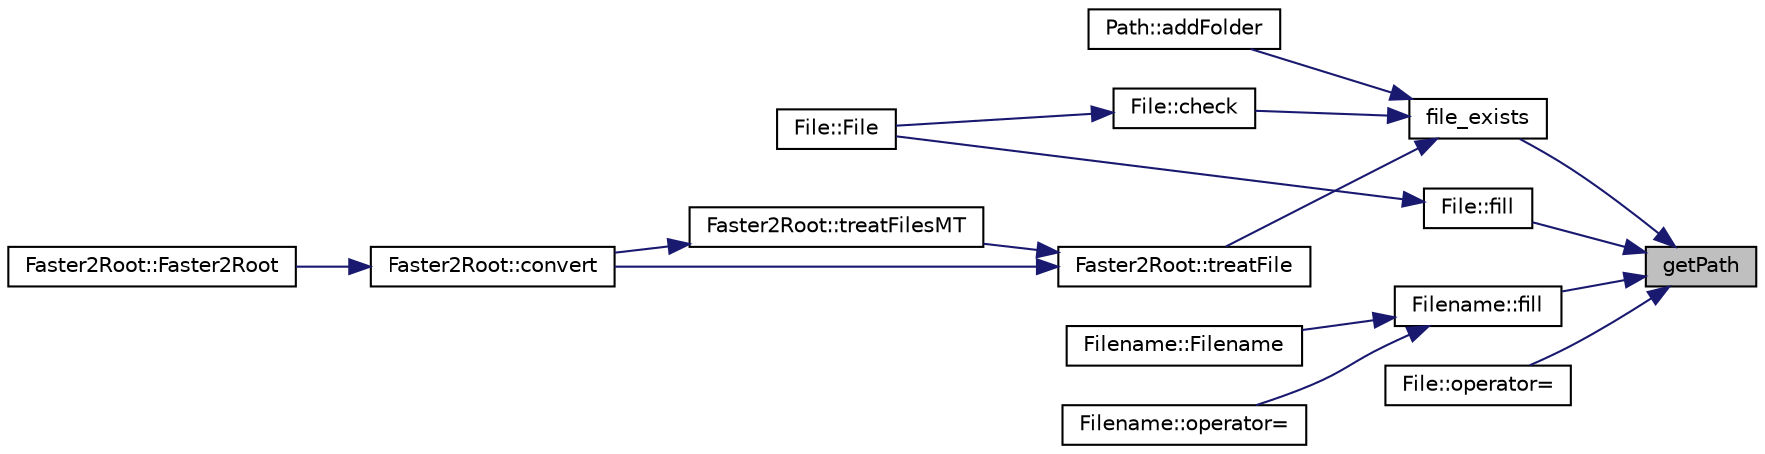 digraph "getPath"
{
 // LATEX_PDF_SIZE
  edge [fontname="Helvetica",fontsize="10",labelfontname="Helvetica",labelfontsize="10"];
  node [fontname="Helvetica",fontsize="10",shape=record];
  rankdir="RL";
  Node1 [label="getPath",height=0.2,width=0.4,color="black", fillcolor="grey75", style="filled", fontcolor="black",tooltip=" "];
  Node1 -> Node2 [dir="back",color="midnightblue",fontsize="10",style="solid",fontname="Helvetica"];
  Node2 [label="file_exists",height=0.2,width=0.4,color="black", fillcolor="white", style="filled",URL="$files__functions_8hpp.html#a6d165da5cc41e5429a9c03c6a6c68d96",tooltip=" "];
  Node2 -> Node3 [dir="back",color="midnightblue",fontsize="10",style="solid",fontname="Helvetica"];
  Node3 [label="Path::addFolder",height=0.2,width=0.4,color="black", fillcolor="white", style="filled",URL="$class_path.html#a99656cd73eb5c5fa461d7570b86eb66d",tooltip=" "];
  Node2 -> Node4 [dir="back",color="midnightblue",fontsize="10",style="solid",fontname="Helvetica"];
  Node4 [label="File::check",height=0.2,width=0.4,color="black", fillcolor="white", style="filled",URL="$class_file.html#a6b15fde4d8bb49099cdf7f27c4f36fae",tooltip=" "];
  Node4 -> Node5 [dir="back",color="midnightblue",fontsize="10",style="solid",fontname="Helvetica"];
  Node5 [label="File::File",height=0.2,width=0.4,color="black", fillcolor="white", style="filled",URL="$class_file.html#af35b9970b6ea55f619399e41d0bab0cd",tooltip=" "];
  Node2 -> Node6 [dir="back",color="midnightblue",fontsize="10",style="solid",fontname="Helvetica"];
  Node6 [label="Faster2Root::treatFile",height=0.2,width=0.4,color="black", fillcolor="white", style="filled",URL="$class_faster2_root.html#a2409f727d81b148d694f2da17a1989f4",tooltip=" "];
  Node6 -> Node7 [dir="back",color="midnightblue",fontsize="10",style="solid",fontname="Helvetica"];
  Node7 [label="Faster2Root::convert",height=0.2,width=0.4,color="black", fillcolor="white", style="filled",URL="$class_faster2_root.html#a0a1797460cf62fe88d87327602b91eda",tooltip=" "];
  Node7 -> Node8 [dir="back",color="midnightblue",fontsize="10",style="solid",fontname="Helvetica"];
  Node8 [label="Faster2Root::Faster2Root",height=0.2,width=0.4,color="black", fillcolor="white", style="filled",URL="$class_faster2_root.html#a931cf8ef7c2acab073b363893c65bffd",tooltip=" "];
  Node6 -> Node9 [dir="back",color="midnightblue",fontsize="10",style="solid",fontname="Helvetica"];
  Node9 [label="Faster2Root::treatFilesMT",height=0.2,width=0.4,color="black", fillcolor="white", style="filled",URL="$class_faster2_root.html#a17399e2c3d35d2bc98f895548f256826",tooltip=" "];
  Node9 -> Node7 [dir="back",color="midnightblue",fontsize="10",style="solid",fontname="Helvetica"];
  Node1 -> Node10 [dir="back",color="midnightblue",fontsize="10",style="solid",fontname="Helvetica"];
  Node10 [label="File::fill",height=0.2,width=0.4,color="black", fillcolor="white", style="filled",URL="$class_file.html#ac3774fc193239a9a83f6974e9a79f9c4",tooltip=" "];
  Node10 -> Node5 [dir="back",color="midnightblue",fontsize="10",style="solid",fontname="Helvetica"];
  Node1 -> Node11 [dir="back",color="midnightblue",fontsize="10",style="solid",fontname="Helvetica"];
  Node11 [label="Filename::fill",height=0.2,width=0.4,color="black", fillcolor="white", style="filled",URL="$class_filename.html#a4f624193292726bfe15c0c16322ccd07",tooltip=" "];
  Node11 -> Node12 [dir="back",color="midnightblue",fontsize="10",style="solid",fontname="Helvetica"];
  Node12 [label="Filename::Filename",height=0.2,width=0.4,color="black", fillcolor="white", style="filled",URL="$class_filename.html#ac695bd1e796829d4a40c81111dd8935b",tooltip=" "];
  Node11 -> Node13 [dir="back",color="midnightblue",fontsize="10",style="solid",fontname="Helvetica"];
  Node13 [label="Filename::operator=",height=0.2,width=0.4,color="black", fillcolor="white", style="filled",URL="$class_filename.html#af717b51b864f3465eace889d46cb9ffe",tooltip=" "];
  Node1 -> Node14 [dir="back",color="midnightblue",fontsize="10",style="solid",fontname="Helvetica"];
  Node14 [label="File::operator=",height=0.2,width=0.4,color="black", fillcolor="white", style="filled",URL="$class_file.html#a900ed41b6c4fbcec93e4306e2d8b0c35",tooltip=" "];
}
